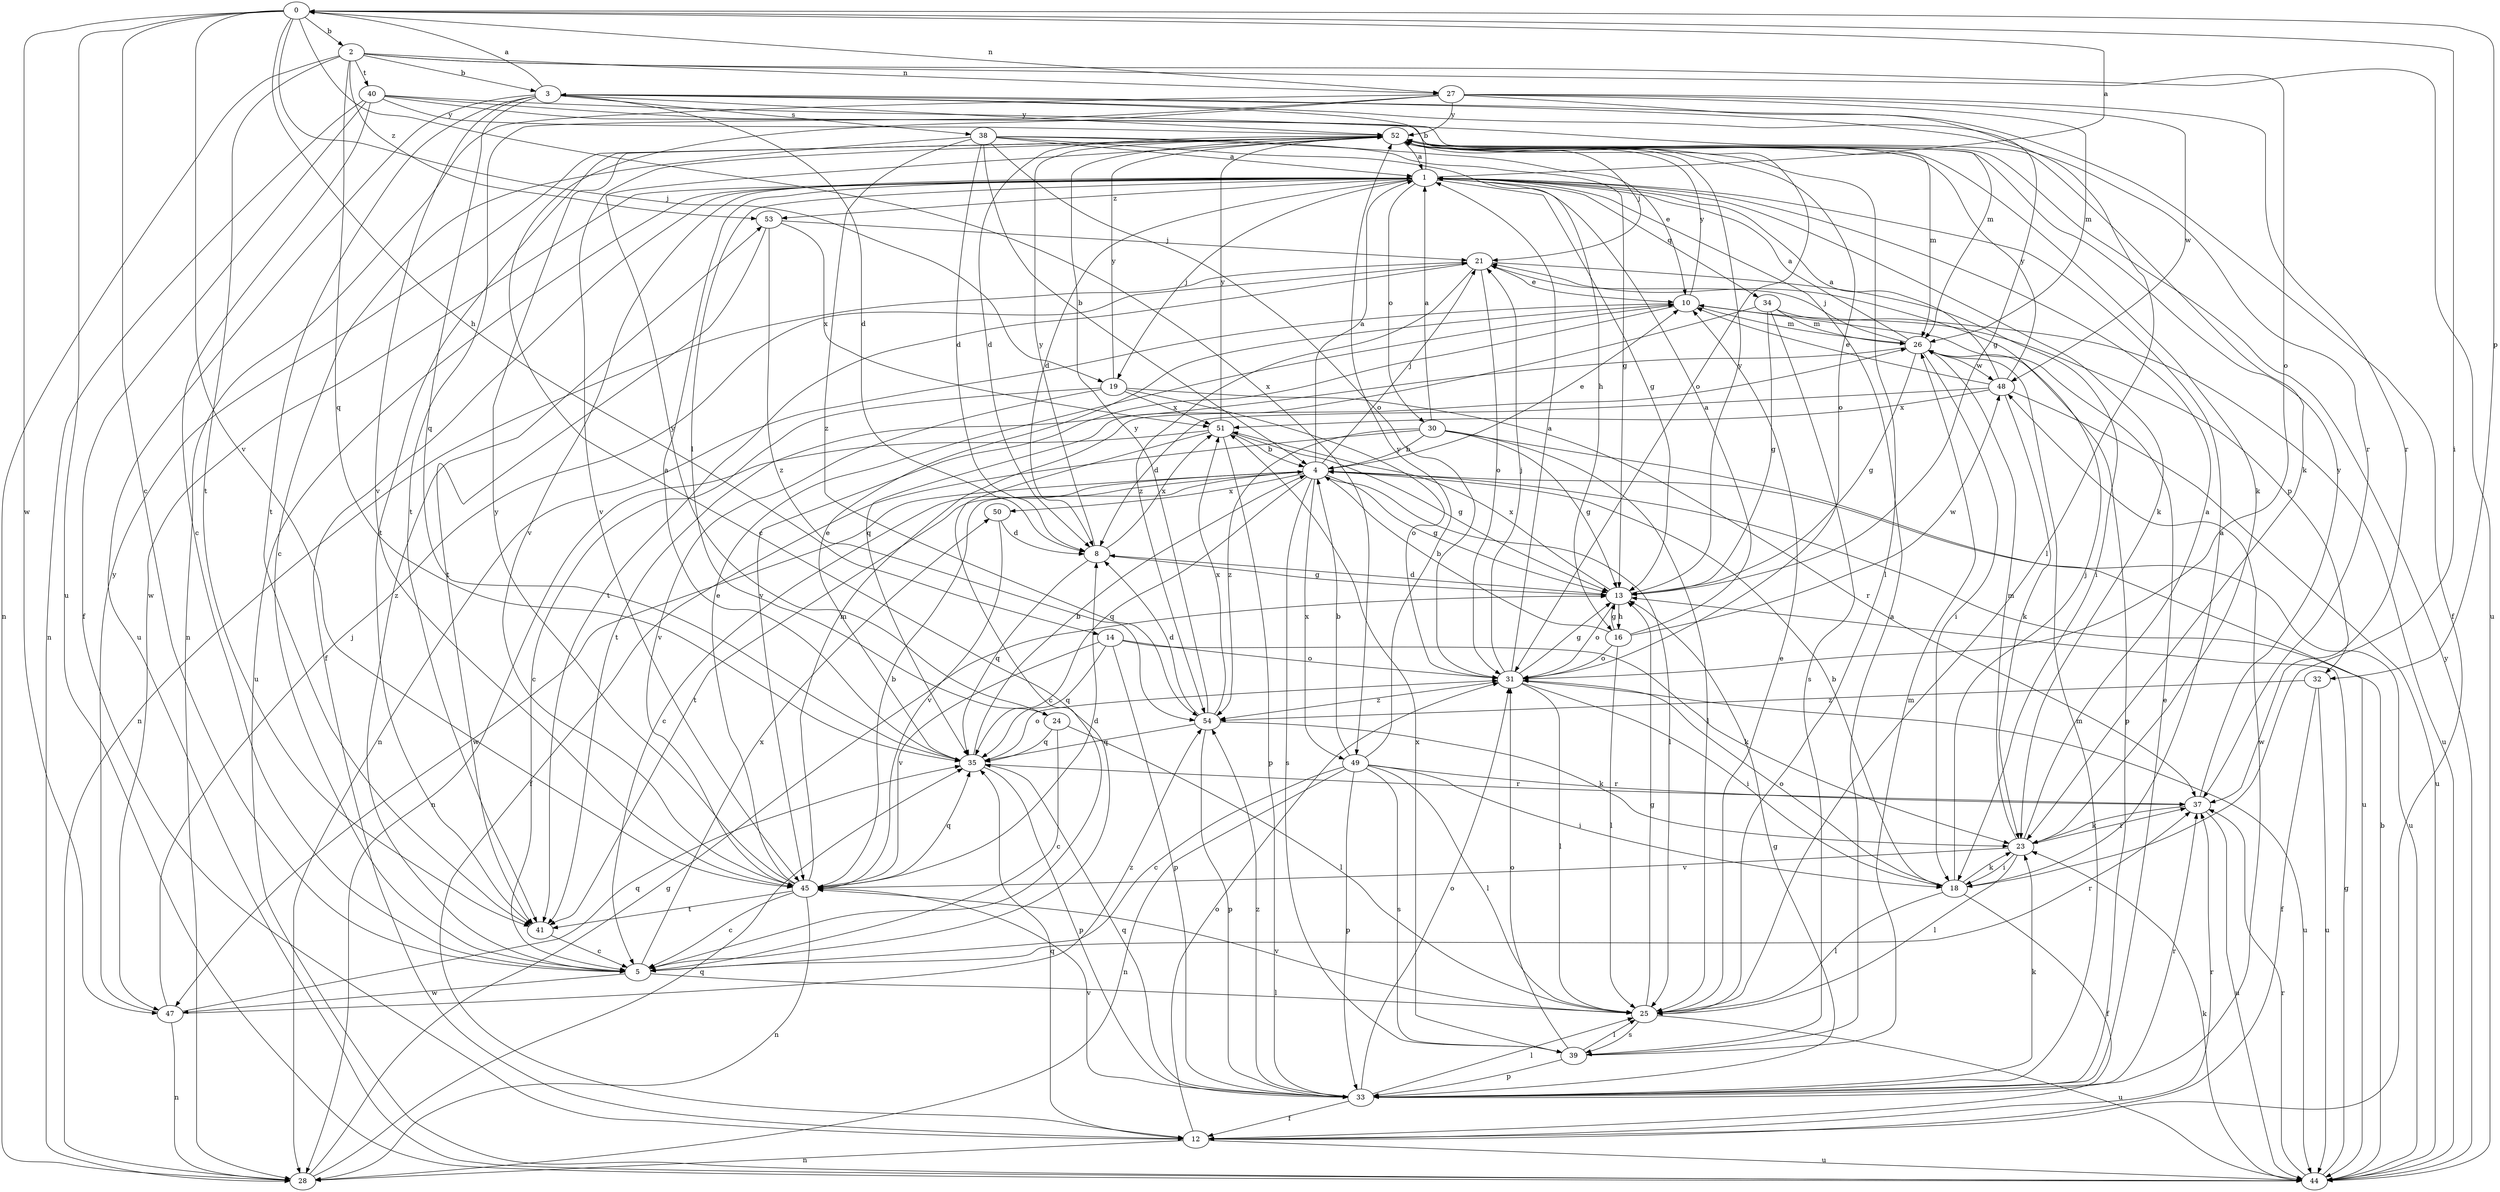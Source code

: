 strict digraph  {
0;
1;
2;
3;
4;
5;
8;
10;
12;
13;
14;
16;
18;
19;
21;
23;
24;
25;
26;
27;
28;
30;
31;
32;
33;
34;
35;
37;
38;
39;
40;
41;
44;
45;
47;
48;
49;
50;
51;
52;
53;
54;
0 -> 2  [label=b];
0 -> 5  [label=c];
0 -> 14  [label=h];
0 -> 18  [label=i];
0 -> 19  [label=j];
0 -> 27  [label=n];
0 -> 32  [label=p];
0 -> 44  [label=u];
0 -> 45  [label=v];
0 -> 47  [label=w];
0 -> 49  [label=x];
1 -> 0  [label=a];
1 -> 3  [label=b];
1 -> 8  [label=d];
1 -> 12  [label=f];
1 -> 13  [label=g];
1 -> 19  [label=j];
1 -> 23  [label=k];
1 -> 24  [label=l];
1 -> 30  [label=o];
1 -> 34  [label=q];
1 -> 44  [label=u];
1 -> 45  [label=v];
1 -> 47  [label=w];
1 -> 53  [label=z];
2 -> 3  [label=b];
2 -> 27  [label=n];
2 -> 28  [label=n];
2 -> 31  [label=o];
2 -> 35  [label=q];
2 -> 40  [label=t];
2 -> 41  [label=t];
2 -> 44  [label=u];
2 -> 53  [label=z];
3 -> 0  [label=a];
3 -> 8  [label=d];
3 -> 12  [label=f];
3 -> 13  [label=g];
3 -> 35  [label=q];
3 -> 37  [label=r];
3 -> 38  [label=s];
3 -> 41  [label=t];
3 -> 44  [label=u];
3 -> 45  [label=v];
3 -> 52  [label=y];
4 -> 1  [label=a];
4 -> 5  [label=c];
4 -> 10  [label=e];
4 -> 13  [label=g];
4 -> 21  [label=j];
4 -> 25  [label=l];
4 -> 35  [label=q];
4 -> 39  [label=s];
4 -> 41  [label=t];
4 -> 44  [label=u];
4 -> 47  [label=w];
4 -> 49  [label=x];
4 -> 50  [label=x];
5 -> 25  [label=l];
5 -> 37  [label=r];
5 -> 47  [label=w];
5 -> 50  [label=x];
5 -> 53  [label=z];
8 -> 13  [label=g];
8 -> 35  [label=q];
8 -> 51  [label=x];
8 -> 52  [label=y];
10 -> 26  [label=m];
10 -> 28  [label=n];
10 -> 32  [label=p];
10 -> 45  [label=v];
10 -> 52  [label=y];
12 -> 28  [label=n];
12 -> 31  [label=o];
12 -> 35  [label=q];
12 -> 37  [label=r];
12 -> 44  [label=u];
13 -> 8  [label=d];
13 -> 16  [label=h];
13 -> 31  [label=o];
13 -> 51  [label=x];
13 -> 52  [label=y];
14 -> 23  [label=k];
14 -> 31  [label=o];
14 -> 33  [label=p];
14 -> 35  [label=q];
14 -> 45  [label=v];
16 -> 1  [label=a];
16 -> 4  [label=b];
16 -> 13  [label=g];
16 -> 25  [label=l];
16 -> 31  [label=o];
16 -> 48  [label=w];
18 -> 1  [label=a];
18 -> 4  [label=b];
18 -> 12  [label=f];
18 -> 21  [label=j];
18 -> 23  [label=k];
18 -> 25  [label=l];
18 -> 31  [label=o];
19 -> 5  [label=c];
19 -> 31  [label=o];
19 -> 37  [label=r];
19 -> 45  [label=v];
19 -> 51  [label=x];
19 -> 52  [label=y];
21 -> 10  [label=e];
21 -> 18  [label=i];
21 -> 28  [label=n];
21 -> 31  [label=o];
21 -> 41  [label=t];
21 -> 54  [label=z];
23 -> 1  [label=a];
23 -> 18  [label=i];
23 -> 25  [label=l];
23 -> 26  [label=m];
23 -> 37  [label=r];
23 -> 45  [label=v];
24 -> 5  [label=c];
24 -> 25  [label=l];
24 -> 35  [label=q];
24 -> 52  [label=y];
25 -> 10  [label=e];
25 -> 13  [label=g];
25 -> 39  [label=s];
25 -> 44  [label=u];
25 -> 45  [label=v];
26 -> 1  [label=a];
26 -> 13  [label=g];
26 -> 18  [label=i];
26 -> 21  [label=j];
26 -> 33  [label=p];
26 -> 41  [label=t];
26 -> 48  [label=w];
27 -> 5  [label=c];
27 -> 25  [label=l];
27 -> 26  [label=m];
27 -> 28  [label=n];
27 -> 37  [label=r];
27 -> 41  [label=t];
27 -> 48  [label=w];
27 -> 52  [label=y];
28 -> 13  [label=g];
28 -> 35  [label=q];
30 -> 1  [label=a];
30 -> 4  [label=b];
30 -> 12  [label=f];
30 -> 13  [label=g];
30 -> 25  [label=l];
30 -> 44  [label=u];
30 -> 54  [label=z];
31 -> 1  [label=a];
31 -> 13  [label=g];
31 -> 18  [label=i];
31 -> 21  [label=j];
31 -> 25  [label=l];
31 -> 44  [label=u];
31 -> 54  [label=z];
32 -> 12  [label=f];
32 -> 44  [label=u];
32 -> 54  [label=z];
33 -> 10  [label=e];
33 -> 12  [label=f];
33 -> 13  [label=g];
33 -> 23  [label=k];
33 -> 25  [label=l];
33 -> 26  [label=m];
33 -> 31  [label=o];
33 -> 35  [label=q];
33 -> 37  [label=r];
33 -> 45  [label=v];
33 -> 48  [label=w];
33 -> 54  [label=z];
34 -> 13  [label=g];
34 -> 26  [label=m];
34 -> 35  [label=q];
34 -> 39  [label=s];
34 -> 44  [label=u];
35 -> 1  [label=a];
35 -> 4  [label=b];
35 -> 10  [label=e];
35 -> 31  [label=o];
35 -> 33  [label=p];
35 -> 37  [label=r];
37 -> 23  [label=k];
37 -> 44  [label=u];
37 -> 52  [label=y];
38 -> 1  [label=a];
38 -> 4  [label=b];
38 -> 5  [label=c];
38 -> 8  [label=d];
38 -> 10  [label=e];
38 -> 13  [label=g];
38 -> 16  [label=h];
38 -> 31  [label=o];
38 -> 54  [label=z];
39 -> 1  [label=a];
39 -> 25  [label=l];
39 -> 26  [label=m];
39 -> 31  [label=o];
39 -> 33  [label=p];
39 -> 51  [label=x];
40 -> 5  [label=c];
40 -> 12  [label=f];
40 -> 23  [label=k];
40 -> 26  [label=m];
40 -> 28  [label=n];
40 -> 31  [label=o];
40 -> 52  [label=y];
41 -> 5  [label=c];
44 -> 4  [label=b];
44 -> 13  [label=g];
44 -> 23  [label=k];
44 -> 37  [label=r];
44 -> 52  [label=y];
45 -> 4  [label=b];
45 -> 5  [label=c];
45 -> 8  [label=d];
45 -> 10  [label=e];
45 -> 26  [label=m];
45 -> 28  [label=n];
45 -> 35  [label=q];
45 -> 41  [label=t];
45 -> 52  [label=y];
47 -> 21  [label=j];
47 -> 28  [label=n];
47 -> 35  [label=q];
47 -> 52  [label=y];
47 -> 54  [label=z];
48 -> 1  [label=a];
48 -> 8  [label=d];
48 -> 10  [label=e];
48 -> 23  [label=k];
48 -> 44  [label=u];
48 -> 51  [label=x];
48 -> 52  [label=y];
49 -> 4  [label=b];
49 -> 5  [label=c];
49 -> 18  [label=i];
49 -> 25  [label=l];
49 -> 28  [label=n];
49 -> 33  [label=p];
49 -> 37  [label=r];
49 -> 39  [label=s];
49 -> 52  [label=y];
50 -> 8  [label=d];
50 -> 45  [label=v];
51 -> 4  [label=b];
51 -> 5  [label=c];
51 -> 13  [label=g];
51 -> 28  [label=n];
51 -> 33  [label=p];
51 -> 52  [label=y];
52 -> 1  [label=a];
52 -> 8  [label=d];
52 -> 21  [label=j];
52 -> 23  [label=k];
52 -> 25  [label=l];
52 -> 26  [label=m];
52 -> 31  [label=o];
52 -> 41  [label=t];
52 -> 45  [label=v];
53 -> 21  [label=j];
53 -> 41  [label=t];
53 -> 51  [label=x];
53 -> 54  [label=z];
54 -> 8  [label=d];
54 -> 23  [label=k];
54 -> 33  [label=p];
54 -> 35  [label=q];
54 -> 51  [label=x];
54 -> 52  [label=y];
}
